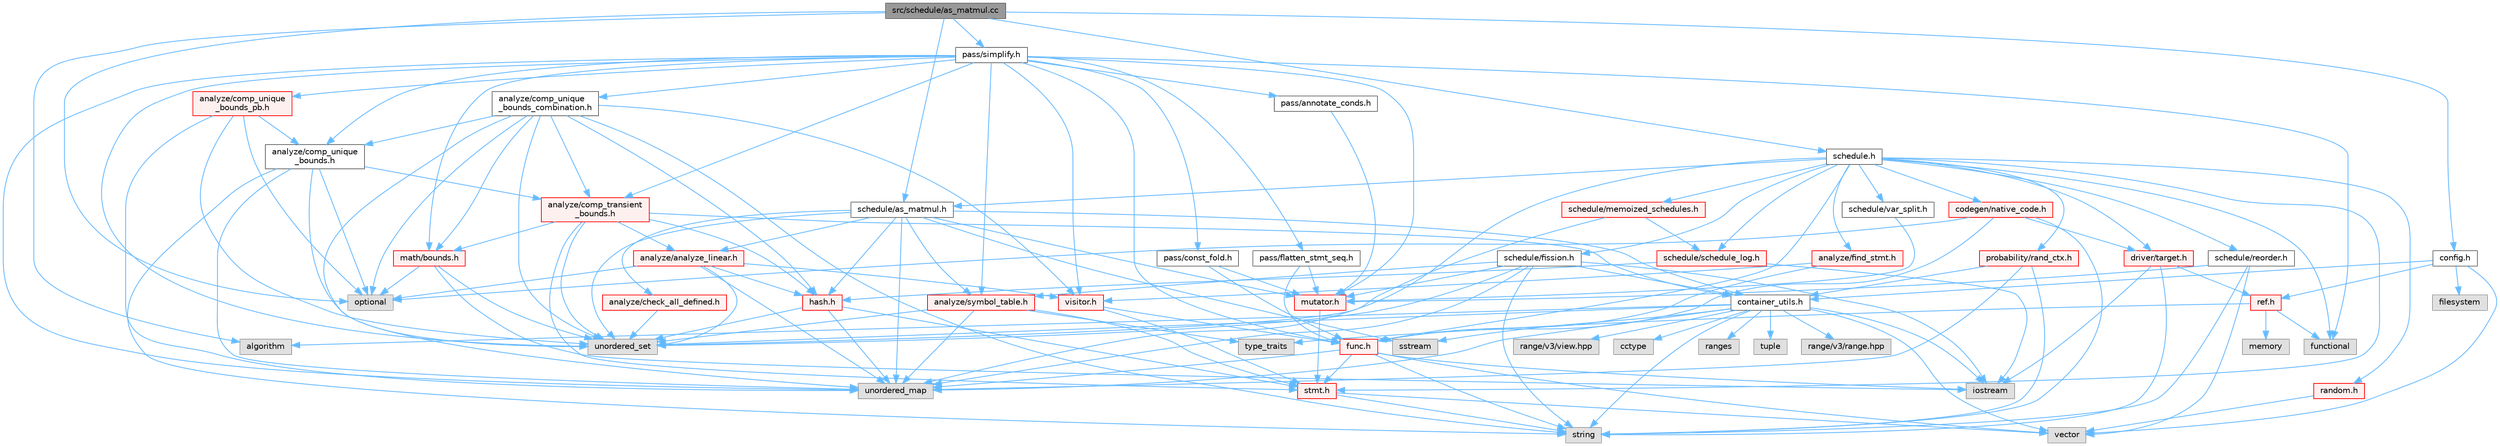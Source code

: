 digraph "src/schedule/as_matmul.cc"
{
 // LATEX_PDF_SIZE
  bgcolor="transparent";
  edge [fontname=Helvetica,fontsize=10,labelfontname=Helvetica,labelfontsize=10];
  node [fontname=Helvetica,fontsize=10,shape=box,height=0.2,width=0.4];
  Node1 [label="src/schedule/as_matmul.cc",height=0.2,width=0.4,color="gray40", fillcolor="grey60", style="filled", fontcolor="black",tooltip=" "];
  Node1 -> Node2 [color="steelblue1",style="solid"];
  Node2 [label="algorithm",height=0.2,width=0.4,color="grey60", fillcolor="#E0E0E0", style="filled",tooltip=" "];
  Node1 -> Node3 [color="steelblue1",style="solid"];
  Node3 [label="optional",height=0.2,width=0.4,color="grey60", fillcolor="#E0E0E0", style="filled",tooltip=" "];
  Node1 -> Node4 [color="steelblue1",style="solid"];
  Node4 [label="config.h",height=0.2,width=0.4,color="grey40", fillcolor="white", style="filled",URL="$config_8h.html",tooltip=" "];
  Node4 -> Node5 [color="steelblue1",style="solid"];
  Node5 [label="filesystem",height=0.2,width=0.4,color="grey60", fillcolor="#E0E0E0", style="filled",tooltip=" "];
  Node4 -> Node6 [color="steelblue1",style="solid"];
  Node6 [label="vector",height=0.2,width=0.4,color="grey60", fillcolor="#E0E0E0", style="filled",tooltip=" "];
  Node4 -> Node7 [color="steelblue1",style="solid"];
  Node7 [label="container_utils.h",height=0.2,width=0.4,color="grey40", fillcolor="white", style="filled",URL="$container__utils_8h.html",tooltip=" "];
  Node7 -> Node2 [color="steelblue1",style="solid"];
  Node7 -> Node8 [color="steelblue1",style="solid"];
  Node8 [label="cctype",height=0.2,width=0.4,color="grey60", fillcolor="#E0E0E0", style="filled",tooltip=" "];
  Node7 -> Node9 [color="steelblue1",style="solid"];
  Node9 [label="iostream",height=0.2,width=0.4,color="grey60", fillcolor="#E0E0E0", style="filled",tooltip=" "];
  Node7 -> Node10 [color="steelblue1",style="solid"];
  Node10 [label="ranges",height=0.2,width=0.4,color="grey60", fillcolor="#E0E0E0", style="filled",tooltip=" "];
  Node7 -> Node11 [color="steelblue1",style="solid"];
  Node11 [label="sstream",height=0.2,width=0.4,color="grey60", fillcolor="#E0E0E0", style="filled",tooltip=" "];
  Node7 -> Node12 [color="steelblue1",style="solid"];
  Node12 [label="string",height=0.2,width=0.4,color="grey60", fillcolor="#E0E0E0", style="filled",tooltip=" "];
  Node7 -> Node13 [color="steelblue1",style="solid"];
  Node13 [label="tuple",height=0.2,width=0.4,color="grey60", fillcolor="#E0E0E0", style="filled",tooltip=" "];
  Node7 -> Node14 [color="steelblue1",style="solid"];
  Node14 [label="unordered_map",height=0.2,width=0.4,color="grey60", fillcolor="#E0E0E0", style="filled",tooltip=" "];
  Node7 -> Node15 [color="steelblue1",style="solid"];
  Node15 [label="unordered_set",height=0.2,width=0.4,color="grey60", fillcolor="#E0E0E0", style="filled",tooltip=" "];
  Node7 -> Node6 [color="steelblue1",style="solid"];
  Node7 -> Node16 [color="steelblue1",style="solid"];
  Node16 [label="range/v3/range.hpp",height=0.2,width=0.4,color="grey60", fillcolor="#E0E0E0", style="filled",tooltip=" "];
  Node7 -> Node17 [color="steelblue1",style="solid"];
  Node17 [label="range/v3/view.hpp",height=0.2,width=0.4,color="grey60", fillcolor="#E0E0E0", style="filled",tooltip=" "];
  Node4 -> Node18 [color="steelblue1",style="solid"];
  Node18 [label="ref.h",height=0.2,width=0.4,color="red", fillcolor="#FFF0F0", style="filled",URL="$ref_8h.html",tooltip=" "];
  Node18 -> Node19 [color="steelblue1",style="solid"];
  Node19 [label="functional",height=0.2,width=0.4,color="grey60", fillcolor="#E0E0E0", style="filled",tooltip=" "];
  Node18 -> Node20 [color="steelblue1",style="solid"];
  Node20 [label="memory",height=0.2,width=0.4,color="grey60", fillcolor="#E0E0E0", style="filled",tooltip=" "];
  Node18 -> Node21 [color="steelblue1",style="solid"];
  Node21 [label="type_traits",height=0.2,width=0.4,color="grey60", fillcolor="#E0E0E0", style="filled",tooltip=" "];
  Node1 -> Node29 [color="steelblue1",style="solid"];
  Node29 [label="pass/simplify.h",height=0.2,width=0.4,color="grey40", fillcolor="white", style="filled",URL="$simplify_8h.html",tooltip=" "];
  Node29 -> Node19 [color="steelblue1",style="solid"];
  Node29 -> Node14 [color="steelblue1",style="solid"];
  Node29 -> Node15 [color="steelblue1",style="solid"];
  Node29 -> Node30 [color="steelblue1",style="solid"];
  Node30 [label="analyze/comp_transient\l_bounds.h",height=0.2,width=0.4,color="red", fillcolor="#FFF0F0", style="filled",URL="$comp__transient__bounds_8h.html",tooltip=" "];
  Node30 -> Node15 [color="steelblue1",style="solid"];
  Node30 -> Node65 [color="steelblue1",style="solid"];
  Node65 [label="analyze/analyze_linear.h",height=0.2,width=0.4,color="red", fillcolor="#FFF0F0", style="filled",URL="$analyze__linear_8h.html",tooltip=" "];
  Node65 -> Node3 [color="steelblue1",style="solid"];
  Node65 -> Node14 [color="steelblue1",style="solid"];
  Node65 -> Node15 [color="steelblue1",style="solid"];
  Node65 -> Node66 [color="steelblue1",style="solid"];
  Node66 [label="hash.h",height=0.2,width=0.4,color="red", fillcolor="#FFF0F0", style="filled",URL="$hash_8h.html",tooltip=" "];
  Node66 -> Node14 [color="steelblue1",style="solid"];
  Node66 -> Node15 [color="steelblue1",style="solid"];
  Node66 -> Node53 [color="steelblue1",style="solid"];
  Node53 [label="stmt.h",height=0.2,width=0.4,color="red", fillcolor="#FFF0F0", style="filled",URL="$stmt_8h.html",tooltip=" "];
  Node53 -> Node12 [color="steelblue1",style="solid"];
  Node53 -> Node6 [color="steelblue1",style="solid"];
  Node65 -> Node60 [color="steelblue1",style="solid"];
  Node60 [label="visitor.h",height=0.2,width=0.4,color="red", fillcolor="#FFF0F0", style="filled",URL="$visitor_8h.html",tooltip=" "];
  Node60 -> Node33 [color="steelblue1",style="solid"];
  Node33 [label="func.h",height=0.2,width=0.4,color="red", fillcolor="#FFF0F0", style="filled",URL="$func_8h.html",tooltip=" "];
  Node33 -> Node9 [color="steelblue1",style="solid"];
  Node33 -> Node12 [color="steelblue1",style="solid"];
  Node33 -> Node14 [color="steelblue1",style="solid"];
  Node33 -> Node6 [color="steelblue1",style="solid"];
  Node33 -> Node53 [color="steelblue1",style="solid"];
  Node60 -> Node53 [color="steelblue1",style="solid"];
  Node30 -> Node7 [color="steelblue1",style="solid"];
  Node30 -> Node66 [color="steelblue1",style="solid"];
  Node30 -> Node69 [color="steelblue1",style="solid"];
  Node69 [label="math/bounds.h",height=0.2,width=0.4,color="red", fillcolor="#FFF0F0", style="filled",URL="$bounds_8h.html",tooltip=" "];
  Node69 -> Node9 [color="steelblue1",style="solid"];
  Node69 -> Node3 [color="steelblue1",style="solid"];
  Node69 -> Node15 [color="steelblue1",style="solid"];
  Node30 -> Node53 [color="steelblue1",style="solid"];
  Node29 -> Node74 [color="steelblue1",style="solid"];
  Node74 [label="analyze/comp_unique\l_bounds.h",height=0.2,width=0.4,color="grey40", fillcolor="white", style="filled",URL="$comp__unique__bounds_8h.html",tooltip=" "];
  Node74 -> Node3 [color="steelblue1",style="solid"];
  Node74 -> Node12 [color="steelblue1",style="solid"];
  Node74 -> Node14 [color="steelblue1",style="solid"];
  Node74 -> Node15 [color="steelblue1",style="solid"];
  Node74 -> Node30 [color="steelblue1",style="solid"];
  Node29 -> Node75 [color="steelblue1",style="solid"];
  Node75 [label="analyze/comp_unique\l_bounds_combination.h",height=0.2,width=0.4,color="grey40", fillcolor="white", style="filled",URL="$comp__unique__bounds__combination_8h.html",tooltip=" "];
  Node75 -> Node3 [color="steelblue1",style="solid"];
  Node75 -> Node12 [color="steelblue1",style="solid"];
  Node75 -> Node14 [color="steelblue1",style="solid"];
  Node75 -> Node15 [color="steelblue1",style="solid"];
  Node75 -> Node30 [color="steelblue1",style="solid"];
  Node75 -> Node74 [color="steelblue1",style="solid"];
  Node75 -> Node66 [color="steelblue1",style="solid"];
  Node75 -> Node69 [color="steelblue1",style="solid"];
  Node75 -> Node60 [color="steelblue1",style="solid"];
  Node29 -> Node76 [color="steelblue1",style="solid"];
  Node76 [label="analyze/comp_unique\l_bounds_pb.h",height=0.2,width=0.4,color="red", fillcolor="#FFF0F0", style="filled",URL="$comp__unique__bounds__pb_8h.html",tooltip=" "];
  Node76 -> Node3 [color="steelblue1",style="solid"];
  Node76 -> Node14 [color="steelblue1",style="solid"];
  Node76 -> Node15 [color="steelblue1",style="solid"];
  Node76 -> Node74 [color="steelblue1",style="solid"];
  Node29 -> Node78 [color="steelblue1",style="solid"];
  Node78 [label="analyze/symbol_table.h",height=0.2,width=0.4,color="red", fillcolor="#FFF0F0", style="filled",URL="$symbol__table_8h.html",tooltip=" "];
  Node78 -> Node21 [color="steelblue1",style="solid"];
  Node78 -> Node14 [color="steelblue1",style="solid"];
  Node78 -> Node15 [color="steelblue1",style="solid"];
  Node78 -> Node53 [color="steelblue1",style="solid"];
  Node29 -> Node33 [color="steelblue1",style="solid"];
  Node29 -> Node69 [color="steelblue1",style="solid"];
  Node29 -> Node96 [color="steelblue1",style="solid"];
  Node96 [label="mutator.h",height=0.2,width=0.4,color="red", fillcolor="#FFF0F0", style="filled",URL="$mutator_8h.html",tooltip=" "];
  Node96 -> Node53 [color="steelblue1",style="solid"];
  Node29 -> Node97 [color="steelblue1",style="solid"];
  Node97 [label="pass/annotate_conds.h",height=0.2,width=0.4,color="grey40", fillcolor="white", style="filled",URL="$annotate__conds_8h.html",tooltip=" "];
  Node97 -> Node96 [color="steelblue1",style="solid"];
  Node29 -> Node98 [color="steelblue1",style="solid"];
  Node98 [label="pass/const_fold.h",height=0.2,width=0.4,color="grey40", fillcolor="white", style="filled",URL="$const__fold_8h.html",tooltip=" "];
  Node98 -> Node33 [color="steelblue1",style="solid"];
  Node98 -> Node96 [color="steelblue1",style="solid"];
  Node29 -> Node99 [color="steelblue1",style="solid"];
  Node99 [label="pass/flatten_stmt_seq.h",height=0.2,width=0.4,color="grey40", fillcolor="white", style="filled",URL="$flatten__stmt__seq_8h.html",tooltip=" "];
  Node99 -> Node33 [color="steelblue1",style="solid"];
  Node99 -> Node96 [color="steelblue1",style="solid"];
  Node29 -> Node60 [color="steelblue1",style="solid"];
  Node1 -> Node100 [color="steelblue1",style="solid"];
  Node100 [label="schedule.h",height=0.2,width=0.4,color="grey40", fillcolor="white", style="filled",URL="$schedule_8h.html",tooltip=" "];
  Node100 -> Node19 [color="steelblue1",style="solid"];
  Node100 -> Node14 [color="steelblue1",style="solid"];
  Node100 -> Node32 [color="steelblue1",style="solid"];
  Node32 [label="analyze/find_stmt.h",height=0.2,width=0.4,color="red", fillcolor="#FFF0F0", style="filled",URL="$find__stmt_8h.html",tooltip=" "];
  Node32 -> Node33 [color="steelblue1",style="solid"];
  Node32 -> Node60 [color="steelblue1",style="solid"];
  Node100 -> Node101 [color="steelblue1",style="solid"];
  Node101 [label="codegen/native_code.h",height=0.2,width=0.4,color="red", fillcolor="#FFF0F0", style="filled",URL="$native__code_8h.html",tooltip=" "];
  Node101 -> Node3 [color="steelblue1",style="solid"];
  Node101 -> Node12 [color="steelblue1",style="solid"];
  Node101 -> Node51 [color="steelblue1",style="solid"];
  Node51 [label="driver/target.h",height=0.2,width=0.4,color="red", fillcolor="#FFF0F0", style="filled",URL="$target_8h.html",tooltip=" "];
  Node51 -> Node9 [color="steelblue1",style="solid"];
  Node51 -> Node12 [color="steelblue1",style="solid"];
  Node51 -> Node18 [color="steelblue1",style="solid"];
  Node101 -> Node33 [color="steelblue1",style="solid"];
  Node100 -> Node51 [color="steelblue1",style="solid"];
  Node100 -> Node33 [color="steelblue1",style="solid"];
  Node100 -> Node102 [color="steelblue1",style="solid"];
  Node102 [label="probability/rand_ctx.h",height=0.2,width=0.4,color="red", fillcolor="#FFF0F0", style="filled",URL="$rand__ctx_8h.html",tooltip=" "];
  Node102 -> Node12 [color="steelblue1",style="solid"];
  Node102 -> Node14 [color="steelblue1",style="solid"];
  Node102 -> Node7 [color="steelblue1",style="solid"];
  Node100 -> Node111 [color="steelblue1",style="solid"];
  Node111 [label="random.h",height=0.2,width=0.4,color="red", fillcolor="#FFF0F0", style="filled",URL="$random_8h.html",tooltip=" "];
  Node111 -> Node6 [color="steelblue1",style="solid"];
  Node100 -> Node112 [color="steelblue1",style="solid"];
  Node112 [label="schedule/as_matmul.h",height=0.2,width=0.4,color="grey40", fillcolor="white", style="filled",URL="$as__matmul_8h.html",tooltip=" "];
  Node112 -> Node11 [color="steelblue1",style="solid"];
  Node112 -> Node14 [color="steelblue1",style="solid"];
  Node112 -> Node15 [color="steelblue1",style="solid"];
  Node112 -> Node65 [color="steelblue1",style="solid"];
  Node112 -> Node113 [color="steelblue1",style="solid"];
  Node113 [label="analyze/check_all_defined.h",height=0.2,width=0.4,color="red", fillcolor="#FFF0F0", style="filled",URL="$check__all__defined_8h.html",tooltip=" "];
  Node113 -> Node15 [color="steelblue1",style="solid"];
  Node112 -> Node78 [color="steelblue1",style="solid"];
  Node112 -> Node7 [color="steelblue1",style="solid"];
  Node112 -> Node66 [color="steelblue1",style="solid"];
  Node112 -> Node96 [color="steelblue1",style="solid"];
  Node100 -> Node114 [color="steelblue1",style="solid"];
  Node114 [label="schedule/fission.h",height=0.2,width=0.4,color="grey40", fillcolor="white", style="filled",URL="$fission_8h.html",tooltip=" "];
  Node114 -> Node9 [color="steelblue1",style="solid"];
  Node114 -> Node12 [color="steelblue1",style="solid"];
  Node114 -> Node14 [color="steelblue1",style="solid"];
  Node114 -> Node15 [color="steelblue1",style="solid"];
  Node114 -> Node78 [color="steelblue1",style="solid"];
  Node114 -> Node7 [color="steelblue1",style="solid"];
  Node114 -> Node96 [color="steelblue1",style="solid"];
  Node100 -> Node115 [color="steelblue1",style="solid"];
  Node115 [label="schedule/memoized_schedules.h",height=0.2,width=0.4,color="red", fillcolor="#FFF0F0", style="filled",URL="$memoized__schedules_8h.html",tooltip=" "];
  Node115 -> Node15 [color="steelblue1",style="solid"];
  Node115 -> Node116 [color="steelblue1",style="solid"];
  Node116 [label="schedule/schedule_log.h",height=0.2,width=0.4,color="red", fillcolor="#FFF0F0", style="filled",URL="$schedule__log_8h.html",tooltip=" "];
  Node116 -> Node9 [color="steelblue1",style="solid"];
  Node116 -> Node66 [color="steelblue1",style="solid"];
  Node100 -> Node118 [color="steelblue1",style="solid"];
  Node118 [label="schedule/reorder.h",height=0.2,width=0.4,color="grey40", fillcolor="white", style="filled",URL="$reorder_8h.html",tooltip=" "];
  Node118 -> Node12 [color="steelblue1",style="solid"];
  Node118 -> Node6 [color="steelblue1",style="solid"];
  Node118 -> Node96 [color="steelblue1",style="solid"];
  Node100 -> Node116 [color="steelblue1",style="solid"];
  Node100 -> Node119 [color="steelblue1",style="solid"];
  Node119 [label="schedule/var_split.h",height=0.2,width=0.4,color="grey40", fillcolor="white", style="filled",URL="$var__split_8h.html",tooltip=" "];
  Node119 -> Node96 [color="steelblue1",style="solid"];
  Node100 -> Node53 [color="steelblue1",style="solid"];
  Node1 -> Node112 [color="steelblue1",style="solid"];
}
